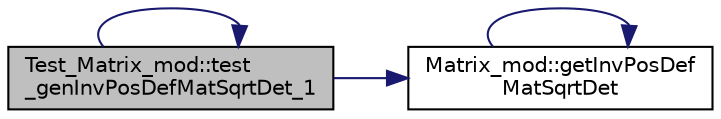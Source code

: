 digraph "Test_Matrix_mod::test_genInvPosDefMatSqrtDet_1"
{
 // LATEX_PDF_SIZE
  edge [fontname="Helvetica",fontsize="10",labelfontname="Helvetica",labelfontsize="10"];
  node [fontname="Helvetica",fontsize="10",shape=record];
  rankdir="LR";
  Node1 [label="Test_Matrix_mod::test\l_genInvPosDefMatSqrtDet_1",height=0.2,width=0.4,color="black", fillcolor="grey75", style="filled", fontcolor="black",tooltip=" "];
  Node1 -> Node2 [color="midnightblue",fontsize="10",style="solid"];
  Node2 [label="Matrix_mod::getInvPosDef\lMatSqrtDet",height=0.2,width=0.4,color="black", fillcolor="white", style="filled",URL="$namespaceMatrix__mod.html#aa08a21e9b35cd8a96d4442b300d3d993",tooltip="Return the inverse matrix of a symmetric-positive-definite input matrix, which is given in the upper ..."];
  Node2 -> Node2 [color="midnightblue",fontsize="10",style="solid"];
  Node1 -> Node1 [color="midnightblue",fontsize="10",style="solid"];
}
